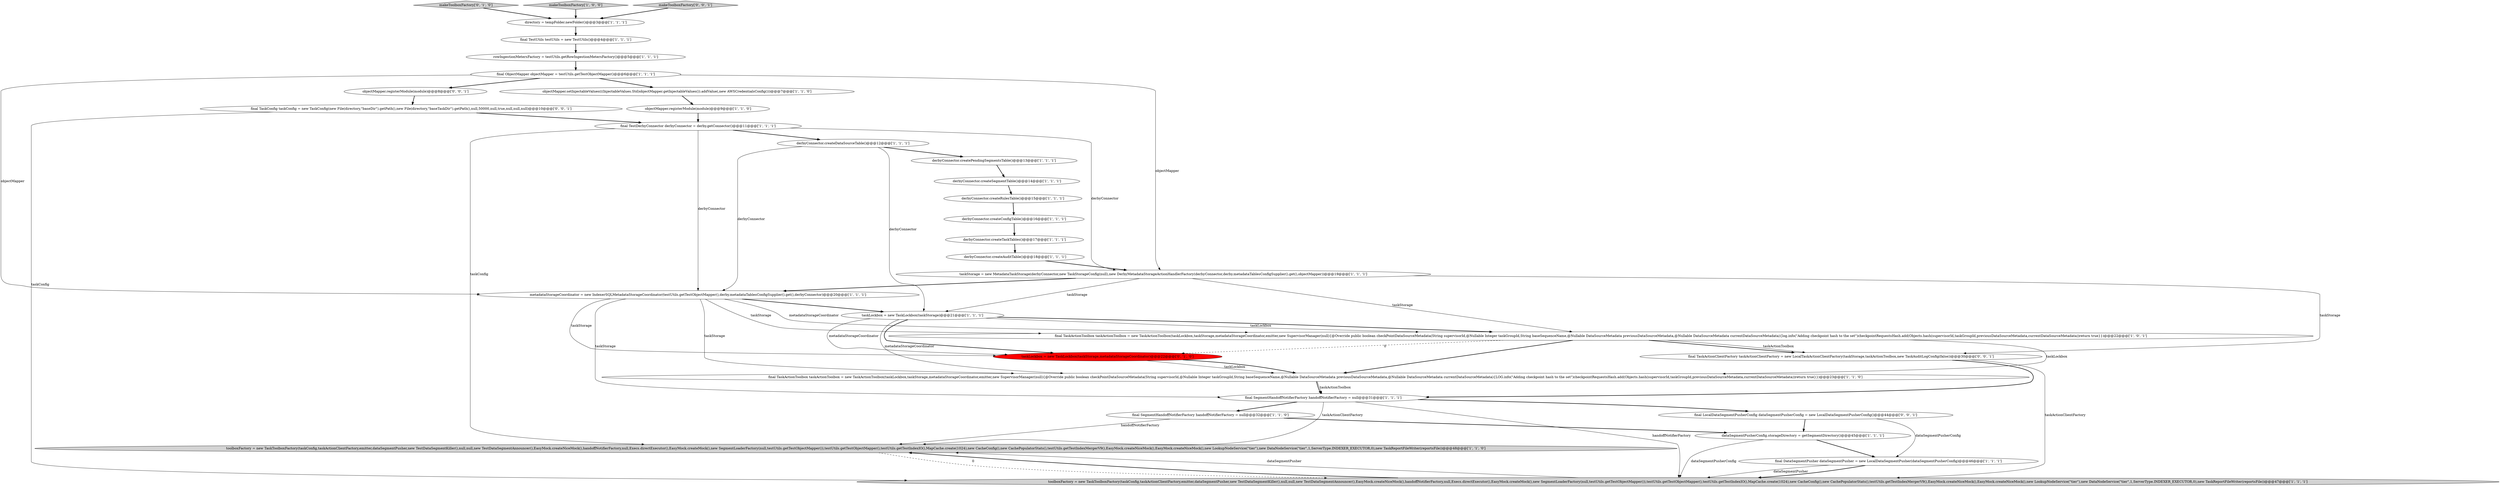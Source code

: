 digraph {
9 [style = filled, label = "derbyConnector.createTaskTables()@@@17@@@['1', '1', '1']", fillcolor = white, shape = ellipse image = "AAA0AAABBB1BBB"];
8 [style = filled, label = "objectMapper.setInjectableValues(((InjectableValues.Std)objectMapper.getInjectableValues()).addValue(,new AWSCredentialsConfig()))@@@7@@@['1', '1', '0']", fillcolor = white, shape = ellipse image = "AAA0AAABBB1BBB"];
11 [style = filled, label = "final TaskActionToolbox taskActionToolbox = new TaskActionToolbox(taskLockbox,taskStorage,metadataStorageCoordinator,emitter,new SupervisorManager(null){@Override public boolean checkPointDataSourceMetadata(String supervisorId,@Nullable Integer taskGroupId,String baseSequenceName,@Nullable DataSourceMetadata previousDataSourceMetadata,@Nullable DataSourceMetadata currentDataSourceMetadata){LOG.info(\"Adding checkpoint hash to the set\")checkpointRequestsHash.add(Objects.hash(supervisorId,taskGroupId,previousDataSourceMetadata,currentDataSourceMetadata))return true}})@@@23@@@['1', '1', '0']", fillcolor = white, shape = ellipse image = "AAA0AAABBB1BBB"];
26 [style = filled, label = "makeToolboxFactory['0', '1', '0']", fillcolor = lightgray, shape = diamond image = "AAA0AAABBB2BBB"];
12 [style = filled, label = "derbyConnector.createDataSourceTable()@@@12@@@['1', '1', '1']", fillcolor = white, shape = ellipse image = "AAA0AAABBB1BBB"];
13 [style = filled, label = "final SegmentHandoffNotifierFactory handoffNotifierFactory = null@@@32@@@['1', '1', '0']", fillcolor = white, shape = ellipse image = "AAA0AAABBB1BBB"];
23 [style = filled, label = "rowIngestionMetersFactory = testUtils.getRowIngestionMetersFactory()@@@5@@@['1', '1', '1']", fillcolor = white, shape = ellipse image = "AAA0AAABBB1BBB"];
29 [style = filled, label = "final TaskConfig taskConfig = new TaskConfig(new File(directory,\"baseDir\").getPath(),new File(directory,\"baseTaskDir\").getPath(),null,50000,null,true,null,null,null)@@@10@@@['0', '0', '1']", fillcolor = white, shape = ellipse image = "AAA0AAABBB3BBB"];
3 [style = filled, label = "derbyConnector.createConfigTable()@@@16@@@['1', '1', '1']", fillcolor = white, shape = ellipse image = "AAA0AAABBB1BBB"];
20 [style = filled, label = "final TaskActionToolbox taskActionToolbox = new TaskActionToolbox(taskLockbox,taskStorage,metadataStorageCoordinator,emitter,new SupervisorManager(null){@Override public boolean checkPointDataSourceMetadata(String supervisorId,@Nullable Integer taskGroupId,String baseSequenceName,@Nullable DataSourceMetadata previousDataSourceMetadata,@Nullable DataSourceMetadata currentDataSourceMetadata){log.info(\"Adding checkpoint hash to the set\")checkpointRequestsHash.add(Objects.hash(supervisorId,taskGroupId,previousDataSourceMetadata,currentDataSourceMetadata))return true}})@@@22@@@['1', '0', '1']", fillcolor = white, shape = ellipse image = "AAA0AAABBB1BBB"];
6 [style = filled, label = "final DataSegmentPusher dataSegmentPusher = new LocalDataSegmentPusher(dataSegmentPusherConfig)@@@46@@@['1', '1', '1']", fillcolor = white, shape = ellipse image = "AAA0AAABBB1BBB"];
0 [style = filled, label = "makeToolboxFactory['1', '0', '0']", fillcolor = lightgray, shape = diamond image = "AAA0AAABBB1BBB"];
25 [style = filled, label = "derbyConnector.createRulesTable()@@@15@@@['1', '1', '1']", fillcolor = white, shape = ellipse image = "AAA0AAABBB1BBB"];
18 [style = filled, label = "derbyConnector.createPendingSegmentsTable()@@@13@@@['1', '1', '1']", fillcolor = white, shape = ellipse image = "AAA0AAABBB1BBB"];
22 [style = filled, label = "final TestUtils testUtils = new TestUtils()@@@4@@@['1', '1', '1']", fillcolor = white, shape = ellipse image = "AAA0AAABBB1BBB"];
28 [style = filled, label = "final TaskActionClientFactory taskActionClientFactory = new LocalTaskActionClientFactory(taskStorage,taskActionToolbox,new TaskAuditLogConfig(false))@@@30@@@['0', '0', '1']", fillcolor = white, shape = ellipse image = "AAA0AAABBB3BBB"];
24 [style = filled, label = "derbyConnector.createSegmentTable()@@@14@@@['1', '1', '1']", fillcolor = white, shape = ellipse image = "AAA0AAABBB1BBB"];
31 [style = filled, label = "objectMapper.registerModule(module)@@@8@@@['0', '0', '1']", fillcolor = white, shape = ellipse image = "AAA0AAABBB3BBB"];
4 [style = filled, label = "toolboxFactory = new TaskToolboxFactory(taskConfig,taskActionClientFactory,emitter,dataSegmentPusher,new TestDataSegmentKiller(),null,null,new TestDataSegmentAnnouncer(),EasyMock.createNiceMock(),handoffNotifierFactory,null,Execs.directExecutor(),EasyMock.createMock(),new SegmentLoaderFactory(null,testUtils.getTestObjectMapper()),testUtils.getTestObjectMapper(),testUtils.getTestIndexIO(),MapCache.create(1024),new CacheConfig(),new CachePopulatorStats(),testUtils.getTestIndexMergerV9(),EasyMock.createNiceMock(),EasyMock.createNiceMock(),new LookupNodeService(\"tier\"),new DataNodeService(\"tier\",1,ServerType.INDEXER_EXECUTOR,0),new TaskReportFileWriter(reportsFile))@@@48@@@['1', '1', '0']", fillcolor = lightgray, shape = ellipse image = "AAA0AAABBB1BBB"];
2 [style = filled, label = "toolboxFactory = new TaskToolboxFactory(taskConfig,taskActionClientFactory,emitter,dataSegmentPusher,new TestDataSegmentKiller(),null,null,new TestDataSegmentAnnouncer(),EasyMock.createNiceMock(),handoffNotifierFactory,null,Execs.directExecutor(),EasyMock.createMock(),new SegmentLoaderFactory(null,testUtils.getTestObjectMapper()),testUtils.getTestObjectMapper(),testUtils.getTestIndexIO(),MapCache.create(1024),new CacheConfig(),new CachePopulatorStats(),testUtils.getTestIndexMergerV9(),EasyMock.createNiceMock(),EasyMock.createNiceMock(),new LookupNodeService(\"tier\"),new DataNodeService(\"tier\",1,ServerType.INDEXER_EXECUTOR,0),new TaskReportFileWriter(reportsFile))@@@47@@@['1', '1', '1']", fillcolor = lightgray, shape = ellipse image = "AAA0AAABBB1BBB"];
19 [style = filled, label = "taskStorage = new MetadataTaskStorage(derbyConnector,new TaskStorageConfig(null),new DerbyMetadataStorageActionHandlerFactory(derbyConnector,derby.metadataTablesConfigSupplier().get(),objectMapper))@@@19@@@['1', '1', '1']", fillcolor = white, shape = ellipse image = "AAA0AAABBB1BBB"];
21 [style = filled, label = "derbyConnector.createAuditTable()@@@18@@@['1', '1', '1']", fillcolor = white, shape = ellipse image = "AAA0AAABBB1BBB"];
7 [style = filled, label = "directory = tempFolder.newFolder()@@@3@@@['1', '1', '1']", fillcolor = white, shape = ellipse image = "AAA0AAABBB1BBB"];
27 [style = filled, label = "taskLockbox = new TaskLockbox(taskStorage,metadataStorageCoordinator)@@@22@@@['0', '1', '0']", fillcolor = red, shape = ellipse image = "AAA1AAABBB2BBB"];
30 [style = filled, label = "final LocalDataSegmentPusherConfig dataSegmentPusherConfig = new LocalDataSegmentPusherConfig()@@@44@@@['0', '0', '1']", fillcolor = white, shape = ellipse image = "AAA0AAABBB3BBB"];
16 [style = filled, label = "metadataStorageCoordinator = new IndexerSQLMetadataStorageCoordinator(testUtils.getTestObjectMapper(),derby.metadataTablesConfigSupplier().get(),derbyConnector)@@@20@@@['1', '1', '1']", fillcolor = white, shape = ellipse image = "AAA0AAABBB1BBB"];
15 [style = filled, label = "final SegmentHandoffNotifierFactory handoffNotifierFactory = null@@@31@@@['1', '1', '1']", fillcolor = white, shape = ellipse image = "AAA0AAABBB1BBB"];
5 [style = filled, label = "final TestDerbyConnector derbyConnector = derby.getConnector()@@@11@@@['1', '1', '1']", fillcolor = white, shape = ellipse image = "AAA0AAABBB1BBB"];
14 [style = filled, label = "final ObjectMapper objectMapper = testUtils.getTestObjectMapper()@@@6@@@['1', '1', '1']", fillcolor = white, shape = ellipse image = "AAA0AAABBB1BBB"];
1 [style = filled, label = "dataSegmentPusherConfig.storageDirectory = getSegmentDirectory()@@@45@@@['1', '1', '1']", fillcolor = white, shape = ellipse image = "AAA0AAABBB1BBB"];
10 [style = filled, label = "objectMapper.registerModule(module)@@@9@@@['1', '1', '0']", fillcolor = white, shape = ellipse image = "AAA0AAABBB1BBB"];
17 [style = filled, label = "taskLockbox = new TaskLockbox(taskStorage)@@@21@@@['1', '1', '1']", fillcolor = white, shape = ellipse image = "AAA0AAABBB1BBB"];
32 [style = filled, label = "makeToolboxFactory['0', '0', '1']", fillcolor = lightgray, shape = diamond image = "AAA0AAABBB3BBB"];
16->20 [style = solid, label="taskStorage"];
14->19 [style = solid, label="objectMapper"];
8->10 [style = bold, label=""];
18->24 [style = bold, label=""];
15->13 [style = bold, label=""];
29->5 [style = bold, label=""];
28->15 [style = bold, label=""];
19->20 [style = solid, label="taskStorage"];
26->7 [style = bold, label=""];
30->1 [style = bold, label=""];
21->19 [style = bold, label=""];
28->2 [style = solid, label="taskActionClientFactory"];
20->27 [style = dashed, label="0"];
25->3 [style = bold, label=""];
20->28 [style = bold, label=""];
12->17 [style = solid, label="derbyConnector"];
17->27 [style = solid, label="metadataStorageCoordinator"];
31->29 [style = bold, label=""];
32->7 [style = bold, label=""];
27->11 [style = solid, label="taskLockbox"];
15->30 [style = bold, label=""];
16->17 [style = bold, label=""];
20->11 [style = bold, label=""];
16->27 [style = solid, label="taskStorage"];
16->20 [style = solid, label="metadataStorageCoordinator"];
30->6 [style = solid, label="dataSegmentPusherConfig"];
2->4 [style = bold, label=""];
22->23 [style = bold, label=""];
14->16 [style = solid, label="objectMapper"];
19->28 [style = solid, label="taskStorage"];
13->4 [style = solid, label="handoffNotifierFactory"];
13->1 [style = bold, label=""];
11->15 [style = bold, label=""];
29->2 [style = solid, label="taskConfig"];
17->20 [style = solid, label="taskLockbox"];
19->16 [style = bold, label=""];
0->7 [style = bold, label=""];
6->2 [style = bold, label=""];
23->14 [style = bold, label=""];
5->16 [style = solid, label="derbyConnector"];
3->9 [style = bold, label=""];
5->19 [style = solid, label="derbyConnector"];
7->22 [style = bold, label=""];
1->6 [style = bold, label=""];
6->2 [style = solid, label="dataSegmentPusher"];
15->4 [style = solid, label="taskActionClientFactory"];
10->5 [style = bold, label=""];
19->17 [style = solid, label="taskStorage"];
27->11 [style = bold, label=""];
5->12 [style = bold, label=""];
1->2 [style = solid, label="dataSegmentPusherConfig"];
24->25 [style = bold, label=""];
16->11 [style = solid, label="taskStorage"];
4->2 [style = dashed, label="0"];
2->4 [style = solid, label="dataSegmentPusher"];
14->31 [style = bold, label=""];
12->18 [style = bold, label=""];
9->21 [style = bold, label=""];
14->8 [style = bold, label=""];
17->11 [style = solid, label="metadataStorageCoordinator"];
17->27 [style = bold, label=""];
12->16 [style = solid, label="derbyConnector"];
11->15 [style = solid, label="taskActionToolbox"];
20->11 [style = solid, label="taskLockbox"];
16->15 [style = solid, label="taskStorage"];
15->2 [style = solid, label="handoffNotifierFactory"];
5->4 [style = solid, label="taskConfig"];
17->20 [style = bold, label=""];
20->28 [style = solid, label="taskActionToolbox"];
}

